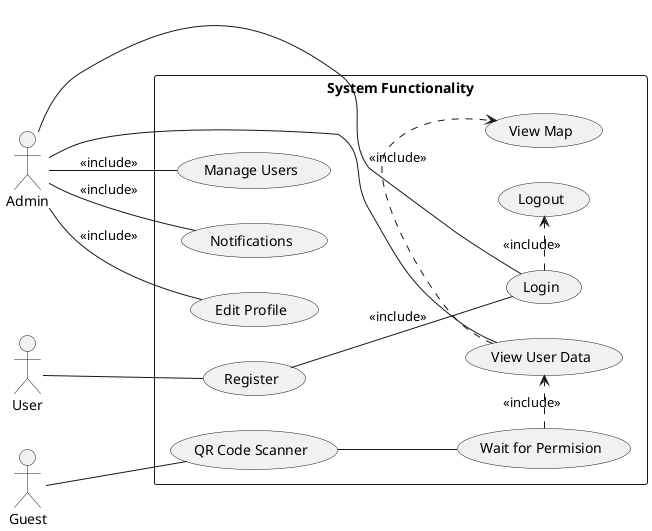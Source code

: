 @startuml

left to right direction

actor "Admin" as Admin 
actor "Guest" as Guest
actor "User" as User

' Combine Admin and User functionalities into a common group
rectangle "System Functionality" {

  ' Admin Functionality
  usecase "Login" as Login
  usecase "Logout" as Logout
  usecase "Manage Users" as ManageUsers
  usecase "Notifications" as Notifications
  usecase "Edit Profile" as EditProfile
  usecase "Register" as Register

  ' Guest Functionality
  usecase "QR Code Scanner" as QRcode
  usecase "View Map" as ViewMap
  usecase "View User Data" as ViewUserData
  usecase "Wait for Permision" as Permision
}

' Simplified relationships for Guest
Guest -- QRcode
QRcode -- Permision
Permision .> ViewUserData : <<include>>
ViewUserData .> ViewMap : <<include>>

' Simplified relationships for Admin and User
Admin -up- Login
Admin -- EditProfile : <<include>>
Admin -- Notifications : <<include>>
Admin -- ManageUsers : <<include>> 
Admin -- ViewUserData
User -down- Register
Register -- Login : <<include>> 
Login .> Logout : <<include>>


@enduml
